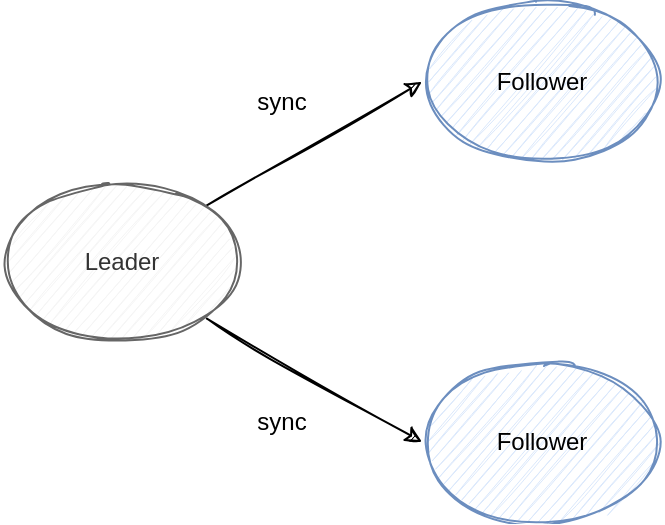 <mxfile version="14.1.6" type="github">
  <diagram id="pn-fegXlbK6VqwafhHdc" name="Page-1">
    <mxGraphModel dx="946" dy="536" grid="1" gridSize="10" guides="1" tooltips="1" connect="1" arrows="1" fold="1" page="1" pageScale="1" pageWidth="827" pageHeight="1169" math="0" shadow="0">
      <root>
        <mxCell id="0" />
        <mxCell id="1" parent="0" />
        <mxCell id="CrXYOxY-4wcpqo2_OwwP-4" style="rounded=0;orthogonalLoop=1;jettySize=auto;html=1;exitX=1;exitY=0;exitDx=0;exitDy=0;entryX=0;entryY=0.5;entryDx=0;entryDy=0;sketch=1;" edge="1" parent="1" source="CrXYOxY-4wcpqo2_OwwP-1" target="CrXYOxY-4wcpqo2_OwwP-2">
          <mxGeometry relative="1" as="geometry" />
        </mxCell>
        <mxCell id="CrXYOxY-4wcpqo2_OwwP-5" style="rounded=0;orthogonalLoop=1;jettySize=auto;html=1;exitX=1;exitY=1;exitDx=0;exitDy=0;entryX=0;entryY=0.5;entryDx=0;entryDy=0;sketch=1;" edge="1" parent="1" source="CrXYOxY-4wcpqo2_OwwP-1" target="CrXYOxY-4wcpqo2_OwwP-3">
          <mxGeometry relative="1" as="geometry" />
        </mxCell>
        <mxCell id="CrXYOxY-4wcpqo2_OwwP-1" value="Leader" style="ellipse;whiteSpace=wrap;html=1;fillColor=#f5f5f5;strokeColor=#666666;fontColor=#333333;sketch=1;" vertex="1" parent="1">
          <mxGeometry x="160" y="180" width="120" height="80" as="geometry" />
        </mxCell>
        <mxCell id="CrXYOxY-4wcpqo2_OwwP-2" value="Follower" style="ellipse;whiteSpace=wrap;html=1;fillColor=#dae8fc;strokeColor=#6c8ebf;sketch=1;" vertex="1" parent="1">
          <mxGeometry x="370" y="90" width="120" height="80" as="geometry" />
        </mxCell>
        <mxCell id="CrXYOxY-4wcpqo2_OwwP-3" value="Follower" style="ellipse;whiteSpace=wrap;html=1;fillColor=#dae8fc;strokeColor=#6c8ebf;sketch=1;" vertex="1" parent="1">
          <mxGeometry x="370" y="270" width="120" height="80" as="geometry" />
        </mxCell>
        <mxCell id="CrXYOxY-4wcpqo2_OwwP-6" value="sync" style="text;html=1;strokeColor=none;fillColor=none;align=center;verticalAlign=middle;whiteSpace=wrap;rounded=0;sketch=1;" vertex="1" parent="1">
          <mxGeometry x="280" y="130" width="40" height="20" as="geometry" />
        </mxCell>
        <mxCell id="CrXYOxY-4wcpqo2_OwwP-7" value="sync" style="text;html=1;strokeColor=none;fillColor=none;align=center;verticalAlign=middle;whiteSpace=wrap;rounded=0;sketch=1;" vertex="1" parent="1">
          <mxGeometry x="280" y="290" width="40" height="20" as="geometry" />
        </mxCell>
      </root>
    </mxGraphModel>
  </diagram>
</mxfile>
